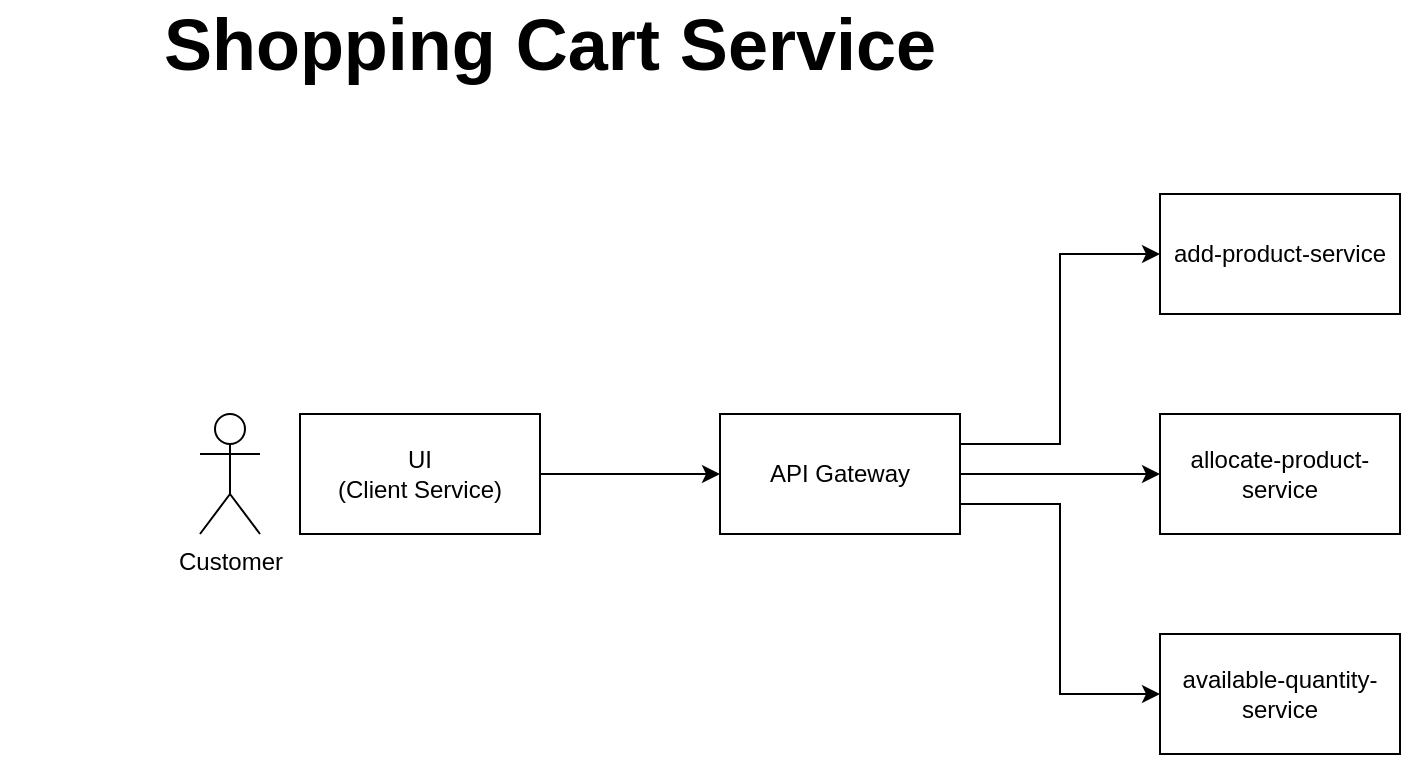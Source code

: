 <mxfile version="13.3.5" type="github">
  <diagram id="u7pHZkqjTCUzdMjSWPb2" name="Page-1">
    <mxGraphModel dx="2272" dy="1894" grid="1" gridSize="10" guides="1" tooltips="1" connect="1" arrows="1" fold="1" page="1" pageScale="1" pageWidth="850" pageHeight="1100" math="0" shadow="0">
      <root>
        <mxCell id="0" />
        <mxCell id="1" parent="0" />
        <mxCell id="NAnvTnEQQg8SKJiBENl1-1" value="add-product-service" style="rounded=0;whiteSpace=wrap;html=1;" parent="1" vertex="1">
          <mxGeometry x="520" y="60" width="120" height="60" as="geometry" />
        </mxCell>
        <mxCell id="NAnvTnEQQg8SKJiBENl1-2" value="allocate-product-service" style="rounded=0;whiteSpace=wrap;html=1;" parent="1" vertex="1">
          <mxGeometry x="520" y="170" width="120" height="60" as="geometry" />
        </mxCell>
        <mxCell id="NAnvTnEQQg8SKJiBENl1-3" value="available-quantity-service" style="rounded=0;whiteSpace=wrap;html=1;" parent="1" vertex="1">
          <mxGeometry x="520" y="280" width="120" height="60" as="geometry" />
        </mxCell>
        <mxCell id="NAnvTnEQQg8SKJiBENl1-7" style="edgeStyle=orthogonalEdgeStyle;rounded=0;orthogonalLoop=1;jettySize=auto;html=1;exitX=1;exitY=0.5;exitDx=0;exitDy=0;" parent="1" source="NAnvTnEQQg8SKJiBENl1-4" target="NAnvTnEQQg8SKJiBENl1-2" edge="1">
          <mxGeometry relative="1" as="geometry" />
        </mxCell>
        <mxCell id="NAnvTnEQQg8SKJiBENl1-8" style="edgeStyle=orthogonalEdgeStyle;rounded=0;orthogonalLoop=1;jettySize=auto;html=1;exitX=1;exitY=0.25;exitDx=0;exitDy=0;entryX=0;entryY=0.5;entryDx=0;entryDy=0;" parent="1" source="NAnvTnEQQg8SKJiBENl1-4" target="NAnvTnEQQg8SKJiBENl1-1" edge="1">
          <mxGeometry relative="1" as="geometry" />
        </mxCell>
        <mxCell id="NAnvTnEQQg8SKJiBENl1-9" style="edgeStyle=orthogonalEdgeStyle;rounded=0;orthogonalLoop=1;jettySize=auto;html=1;exitX=1;exitY=0.75;exitDx=0;exitDy=0;entryX=0;entryY=0.5;entryDx=0;entryDy=0;" parent="1" source="NAnvTnEQQg8SKJiBENl1-4" target="NAnvTnEQQg8SKJiBENl1-3" edge="1">
          <mxGeometry relative="1" as="geometry" />
        </mxCell>
        <mxCell id="NAnvTnEQQg8SKJiBENl1-4" value="API Gateway" style="rounded=0;whiteSpace=wrap;html=1;" parent="1" vertex="1">
          <mxGeometry x="300" y="170" width="120" height="60" as="geometry" />
        </mxCell>
        <mxCell id="NAnvTnEQQg8SKJiBENl1-6" style="edgeStyle=orthogonalEdgeStyle;rounded=0;orthogonalLoop=1;jettySize=auto;html=1;exitX=1;exitY=0.5;exitDx=0;exitDy=0;entryX=0;entryY=0.5;entryDx=0;entryDy=0;" parent="1" source="NAnvTnEQQg8SKJiBENl1-5" target="NAnvTnEQQg8SKJiBENl1-4" edge="1">
          <mxGeometry relative="1" as="geometry" />
        </mxCell>
        <mxCell id="NAnvTnEQQg8SKJiBENl1-5" value="UI&lt;br&gt;(Client Service)" style="rounded=0;whiteSpace=wrap;html=1;" parent="1" vertex="1">
          <mxGeometry x="90" y="170" width="120" height="60" as="geometry" />
        </mxCell>
        <mxCell id="NAnvTnEQQg8SKJiBENl1-15" value="Customer" style="shape=umlActor;verticalLabelPosition=bottom;labelBackgroundColor=#ffffff;verticalAlign=top;html=1;outlineConnect=0;" parent="1" vertex="1">
          <mxGeometry x="40" y="170" width="30" height="60" as="geometry" />
        </mxCell>
        <mxCell id="NAnvTnEQQg8SKJiBENl1-18" value="&lt;font style=&quot;font-size: 36px&quot;&gt;&lt;b&gt;Shopping Cart Service&lt;/b&gt;&lt;/font&gt;" style="text;html=1;strokeColor=none;fillColor=none;align=center;verticalAlign=middle;whiteSpace=wrap;rounded=0;" parent="1" vertex="1">
          <mxGeometry x="-60" y="-30" width="550" height="30" as="geometry" />
        </mxCell>
      </root>
    </mxGraphModel>
  </diagram>
</mxfile>
